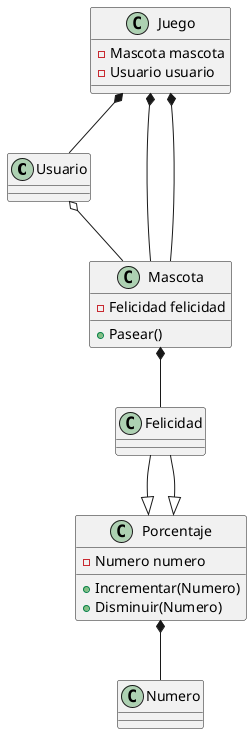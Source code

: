 @startuml Diagrama

class Usuario
class Mascota{
    -Felicidad felicidad
    + Pasear()
}
class Juego{
    -Mascota mascota
    - Usuario usuario 
}
class Felicidad
class Porcentaje{
    -Numero numero
    + Incrementar(Numero)
    + Disminuir(Numero)
}

Usuario o-- Mascota
Mascota *-- Felicidad
Juego *-- Usuario
Juego *-- Mascota
Felicidad --|> Porcentaje
Porcentaje *-- Numero
Juego *--Mascota 
Felicidad --|> Porcentaje
@enduml
